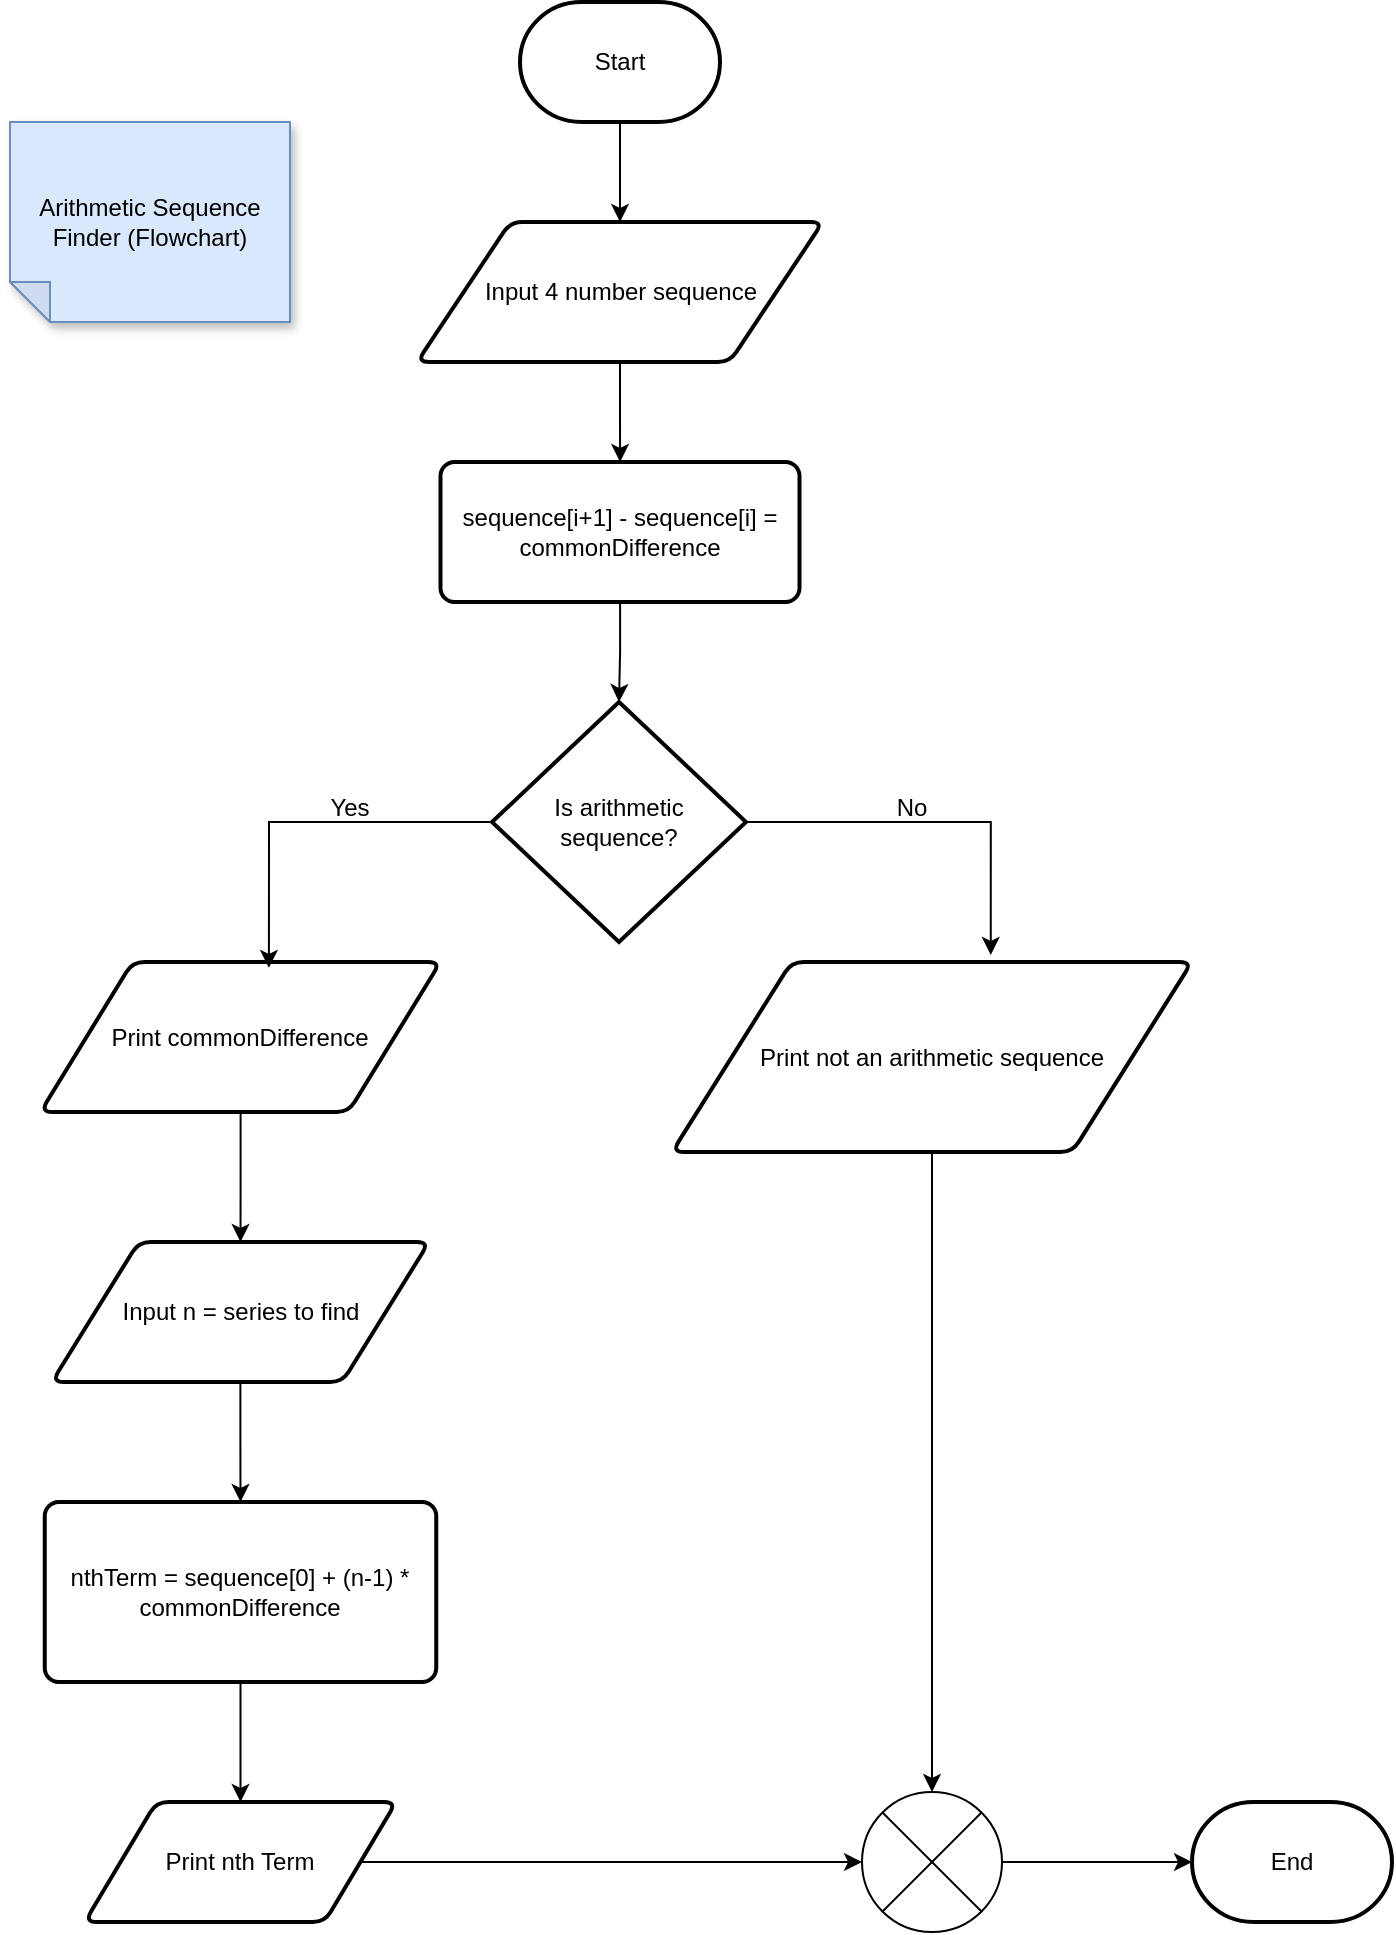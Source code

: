 <mxfile version="21.8.2" type="github">
  <diagram id="C5RBs43oDa-KdzZeNtuy" name="Page-1">
    <mxGraphModel dx="1290" dy="568" grid="1" gridSize="10" guides="1" tooltips="1" connect="1" arrows="1" fold="1" page="1" pageScale="1" pageWidth="827" pageHeight="1169" math="0" shadow="0">
      <root>
        <mxCell id="WIyWlLk6GJQsqaUBKTNV-0" />
        <mxCell id="WIyWlLk6GJQsqaUBKTNV-1" parent="WIyWlLk6GJQsqaUBKTNV-0" />
        <mxCell id="AgrkTU_8FYSsDIzBvHiQ-7" value="" style="edgeStyle=orthogonalEdgeStyle;rounded=0;orthogonalLoop=1;jettySize=auto;html=1;" edge="1" parent="WIyWlLk6GJQsqaUBKTNV-1" source="AgrkTU_8FYSsDIzBvHiQ-1" target="AgrkTU_8FYSsDIzBvHiQ-2">
          <mxGeometry relative="1" as="geometry" />
        </mxCell>
        <mxCell id="AgrkTU_8FYSsDIzBvHiQ-1" value="Input 4 number sequence&lt;span id=&quot;docs-internal-guid-0ddb6e71-7fff-28ad-6f8a-a734f48ec6af&quot;&gt;&lt;/span&gt;" style="shape=parallelogram;html=1;strokeWidth=2;perimeter=parallelogramPerimeter;whiteSpace=wrap;rounded=1;arcSize=12;size=0.23;" vertex="1" parent="WIyWlLk6GJQsqaUBKTNV-1">
          <mxGeometry x="312.5" y="150" width="203" height="70" as="geometry" />
        </mxCell>
        <mxCell id="AgrkTU_8FYSsDIzBvHiQ-8" value="" style="edgeStyle=orthogonalEdgeStyle;rounded=0;orthogonalLoop=1;jettySize=auto;html=1;" edge="1" parent="WIyWlLk6GJQsqaUBKTNV-1" source="AgrkTU_8FYSsDIzBvHiQ-2" target="AgrkTU_8FYSsDIzBvHiQ-3">
          <mxGeometry relative="1" as="geometry" />
        </mxCell>
        <mxCell id="AgrkTU_8FYSsDIzBvHiQ-2" value="sequence[i+1] - sequence[i] = commonDifference" style="rounded=1;whiteSpace=wrap;html=1;absoluteArcSize=1;arcSize=14;strokeWidth=2;" vertex="1" parent="WIyWlLk6GJQsqaUBKTNV-1">
          <mxGeometry x="324.25" y="270" width="179.5" height="70" as="geometry" />
        </mxCell>
        <mxCell id="AgrkTU_8FYSsDIzBvHiQ-3" value="Is arithmetic sequence?" style="strokeWidth=2;html=1;shape=mxgraph.flowchart.decision;whiteSpace=wrap;" vertex="1" parent="WIyWlLk6GJQsqaUBKTNV-1">
          <mxGeometry x="350" y="390" width="127" height="120" as="geometry" />
        </mxCell>
        <mxCell id="AgrkTU_8FYSsDIzBvHiQ-15" style="edgeStyle=orthogonalEdgeStyle;rounded=0;orthogonalLoop=1;jettySize=auto;html=1;entryX=0.5;entryY=0;entryDx=0;entryDy=0;" edge="1" parent="WIyWlLk6GJQsqaUBKTNV-1" source="AgrkTU_8FYSsDIzBvHiQ-4" target="AgrkTU_8FYSsDIzBvHiQ-14">
          <mxGeometry relative="1" as="geometry" />
        </mxCell>
        <mxCell id="AgrkTU_8FYSsDIzBvHiQ-4" value="Print commonDifference" style="shape=parallelogram;html=1;strokeWidth=2;perimeter=parallelogramPerimeter;whiteSpace=wrap;rounded=1;arcSize=12;size=0.23;" vertex="1" parent="WIyWlLk6GJQsqaUBKTNV-1">
          <mxGeometry x="124.25" y="520" width="200" height="75" as="geometry" />
        </mxCell>
        <mxCell id="AgrkTU_8FYSsDIzBvHiQ-5" value="Print not an arithmetic sequence" style="shape=parallelogram;html=1;strokeWidth=2;perimeter=parallelogramPerimeter;whiteSpace=wrap;rounded=1;arcSize=12;size=0.23;" vertex="1" parent="WIyWlLk6GJQsqaUBKTNV-1">
          <mxGeometry x="440" y="520" width="260" height="95" as="geometry" />
        </mxCell>
        <mxCell id="AgrkTU_8FYSsDIzBvHiQ-9" style="edgeStyle=orthogonalEdgeStyle;rounded=0;orthogonalLoop=1;jettySize=auto;html=1;entryX=0.571;entryY=0.039;entryDx=0;entryDy=0;entryPerimeter=0;exitX=0;exitY=0.5;exitDx=0;exitDy=0;exitPerimeter=0;" edge="1" parent="WIyWlLk6GJQsqaUBKTNV-1" source="AgrkTU_8FYSsDIzBvHiQ-3" target="AgrkTU_8FYSsDIzBvHiQ-4">
          <mxGeometry relative="1" as="geometry" />
        </mxCell>
        <mxCell id="AgrkTU_8FYSsDIzBvHiQ-10" style="edgeStyle=orthogonalEdgeStyle;rounded=0;orthogonalLoop=1;jettySize=auto;html=1;entryX=0.613;entryY=-0.037;entryDx=0;entryDy=0;entryPerimeter=0;exitX=1;exitY=0.5;exitDx=0;exitDy=0;exitPerimeter=0;" edge="1" parent="WIyWlLk6GJQsqaUBKTNV-1" source="AgrkTU_8FYSsDIzBvHiQ-3" target="AgrkTU_8FYSsDIzBvHiQ-5">
          <mxGeometry relative="1" as="geometry" />
        </mxCell>
        <mxCell id="AgrkTU_8FYSsDIzBvHiQ-11" value="Yes" style="text;strokeColor=none;align=center;fillColor=none;html=1;verticalAlign=middle;whiteSpace=wrap;rounded=0;" vertex="1" parent="WIyWlLk6GJQsqaUBKTNV-1">
          <mxGeometry x="249" y="428" width="60" height="30" as="geometry" />
        </mxCell>
        <mxCell id="AgrkTU_8FYSsDIzBvHiQ-13" value="No" style="text;strokeColor=none;align=center;fillColor=none;html=1;verticalAlign=middle;whiteSpace=wrap;rounded=0;" vertex="1" parent="WIyWlLk6GJQsqaUBKTNV-1">
          <mxGeometry x="530" y="428" width="60" height="30" as="geometry" />
        </mxCell>
        <mxCell id="AgrkTU_8FYSsDIzBvHiQ-17" style="edgeStyle=orthogonalEdgeStyle;rounded=0;orthogonalLoop=1;jettySize=auto;html=1;" edge="1" parent="WIyWlLk6GJQsqaUBKTNV-1" source="AgrkTU_8FYSsDIzBvHiQ-14" target="AgrkTU_8FYSsDIzBvHiQ-16">
          <mxGeometry relative="1" as="geometry" />
        </mxCell>
        <mxCell id="AgrkTU_8FYSsDIzBvHiQ-14" value="Input n = series to find" style="shape=parallelogram;html=1;strokeWidth=2;perimeter=parallelogramPerimeter;whiteSpace=wrap;rounded=1;arcSize=12;size=0.23;" vertex="1" parent="WIyWlLk6GJQsqaUBKTNV-1">
          <mxGeometry x="129.94" y="660" width="188.62" height="70" as="geometry" />
        </mxCell>
        <mxCell id="AgrkTU_8FYSsDIzBvHiQ-19" style="edgeStyle=orthogonalEdgeStyle;rounded=0;orthogonalLoop=1;jettySize=auto;html=1;entryX=0.5;entryY=0;entryDx=0;entryDy=0;" edge="1" parent="WIyWlLk6GJQsqaUBKTNV-1" source="AgrkTU_8FYSsDIzBvHiQ-16" target="AgrkTU_8FYSsDIzBvHiQ-18">
          <mxGeometry relative="1" as="geometry" />
        </mxCell>
        <mxCell id="AgrkTU_8FYSsDIzBvHiQ-16" value="nthTerm = sequence[0] + (n-1) * commonDifference" style="rounded=1;whiteSpace=wrap;html=1;absoluteArcSize=1;arcSize=14;strokeWidth=2;" vertex="1" parent="WIyWlLk6GJQsqaUBKTNV-1">
          <mxGeometry x="126.38" y="790" width="195.74" height="90" as="geometry" />
        </mxCell>
        <mxCell id="AgrkTU_8FYSsDIzBvHiQ-18" value="Print nth Term" style="shape=parallelogram;html=1;strokeWidth=2;perimeter=parallelogramPerimeter;whiteSpace=wrap;rounded=1;arcSize=12;size=0.23;" vertex="1" parent="WIyWlLk6GJQsqaUBKTNV-1">
          <mxGeometry x="146.38" y="940" width="155.75" height="60" as="geometry" />
        </mxCell>
        <mxCell id="AgrkTU_8FYSsDIzBvHiQ-26" style="edgeStyle=orthogonalEdgeStyle;rounded=0;orthogonalLoop=1;jettySize=auto;html=1;" edge="1" parent="WIyWlLk6GJQsqaUBKTNV-1" source="AgrkTU_8FYSsDIzBvHiQ-20" target="AgrkTU_8FYSsDIzBvHiQ-25">
          <mxGeometry relative="1" as="geometry" />
        </mxCell>
        <mxCell id="AgrkTU_8FYSsDIzBvHiQ-20" value="" style="verticalLabelPosition=bottom;verticalAlign=top;html=1;shape=mxgraph.flowchart.or;" vertex="1" parent="WIyWlLk6GJQsqaUBKTNV-1">
          <mxGeometry x="535" y="935" width="70" height="70" as="geometry" />
        </mxCell>
        <mxCell id="AgrkTU_8FYSsDIzBvHiQ-21" style="edgeStyle=orthogonalEdgeStyle;rounded=0;orthogonalLoop=1;jettySize=auto;html=1;entryX=0.5;entryY=0;entryDx=0;entryDy=0;entryPerimeter=0;" edge="1" parent="WIyWlLk6GJQsqaUBKTNV-1" source="AgrkTU_8FYSsDIzBvHiQ-5" target="AgrkTU_8FYSsDIzBvHiQ-20">
          <mxGeometry relative="1" as="geometry" />
        </mxCell>
        <mxCell id="AgrkTU_8FYSsDIzBvHiQ-22" style="edgeStyle=orthogonalEdgeStyle;rounded=0;orthogonalLoop=1;jettySize=auto;html=1;entryX=0;entryY=0.5;entryDx=0;entryDy=0;entryPerimeter=0;" edge="1" parent="WIyWlLk6GJQsqaUBKTNV-1" source="AgrkTU_8FYSsDIzBvHiQ-18" target="AgrkTU_8FYSsDIzBvHiQ-20">
          <mxGeometry relative="1" as="geometry" />
        </mxCell>
        <mxCell id="AgrkTU_8FYSsDIzBvHiQ-24" style="edgeStyle=orthogonalEdgeStyle;rounded=0;orthogonalLoop=1;jettySize=auto;html=1;entryX=0.5;entryY=0;entryDx=0;entryDy=0;" edge="1" parent="WIyWlLk6GJQsqaUBKTNV-1" source="AgrkTU_8FYSsDIzBvHiQ-23" target="AgrkTU_8FYSsDIzBvHiQ-1">
          <mxGeometry relative="1" as="geometry" />
        </mxCell>
        <mxCell id="AgrkTU_8FYSsDIzBvHiQ-23" value="Start" style="strokeWidth=2;html=1;shape=mxgraph.flowchart.terminator;whiteSpace=wrap;" vertex="1" parent="WIyWlLk6GJQsqaUBKTNV-1">
          <mxGeometry x="364" y="40" width="100" height="60" as="geometry" />
        </mxCell>
        <mxCell id="AgrkTU_8FYSsDIzBvHiQ-25" value="End" style="strokeWidth=2;html=1;shape=mxgraph.flowchart.terminator;whiteSpace=wrap;" vertex="1" parent="WIyWlLk6GJQsqaUBKTNV-1">
          <mxGeometry x="700" y="940" width="100" height="60" as="geometry" />
        </mxCell>
        <mxCell id="AgrkTU_8FYSsDIzBvHiQ-27" value="Arithmetic Sequence Finder (Flowchart)&lt;span id=&quot;docs-internal-guid-42185c96-7fff-5222-3fa1-4afc6ee63f6d&quot;&gt;&lt;/span&gt;" style="shape=note;whiteSpace=wrap;html=1;backgroundOutline=1;darkOpacity=0.05;fillColor=#dae8fc;strokeColor=#6c8ebf;fillStyle=solid;direction=west;gradientDirection=north;shadow=1;size=20;pointerEvents=1;" vertex="1" parent="WIyWlLk6GJQsqaUBKTNV-1">
          <mxGeometry x="109" y="100" width="140" height="100" as="geometry" />
        </mxCell>
      </root>
    </mxGraphModel>
  </diagram>
</mxfile>

